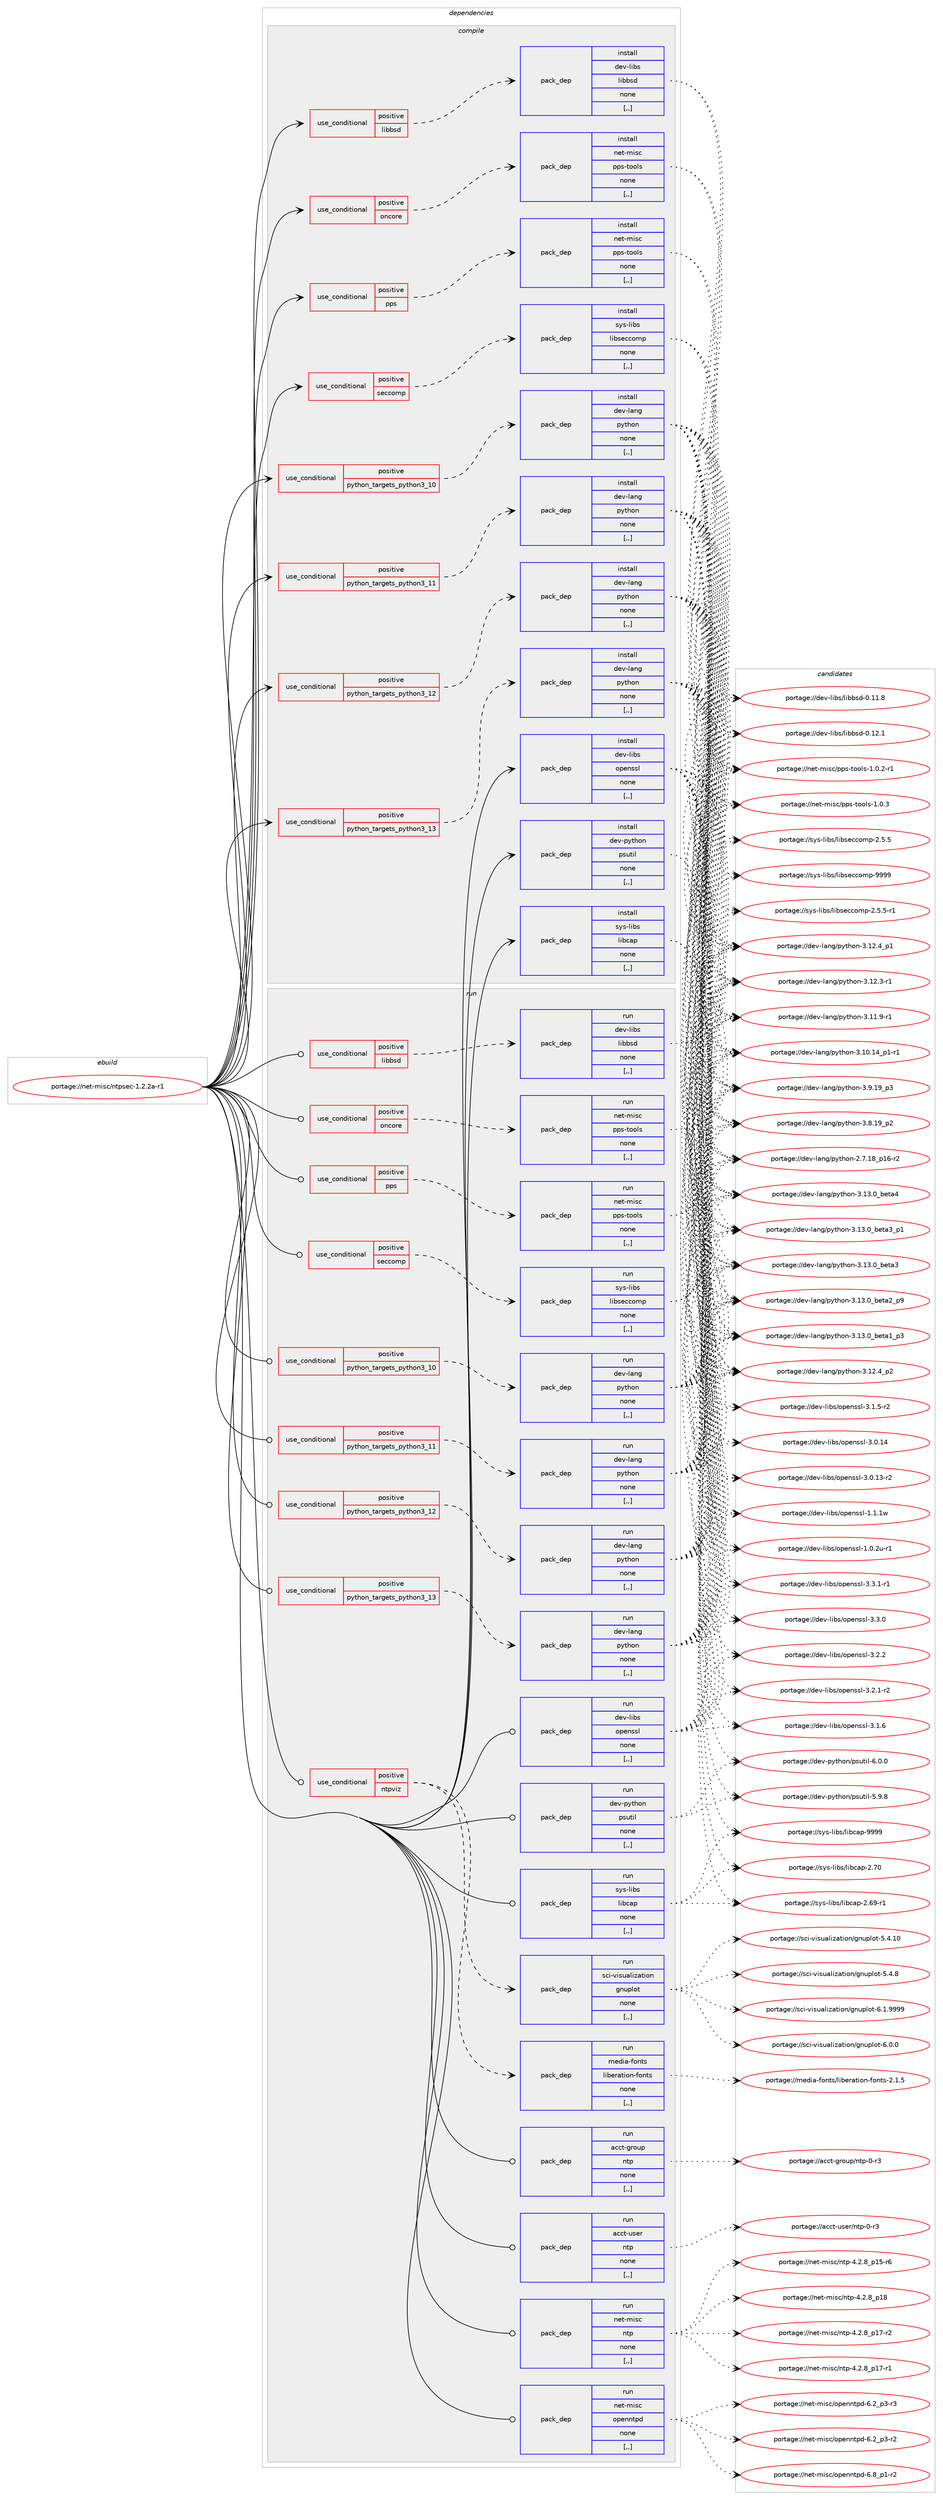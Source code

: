 digraph prolog {

# *************
# Graph options
# *************

newrank=true;
concentrate=true;
compound=true;
graph [rankdir=LR,fontname=Helvetica,fontsize=10,ranksep=1.5];#, ranksep=2.5, nodesep=0.2];
edge  [arrowhead=vee];
node  [fontname=Helvetica,fontsize=10];

# **********
# The ebuild
# **********

subgraph cluster_leftcol {
color=gray;
label=<<i>ebuild</i>>;
id [label="portage://net-misc/ntpsec-1.2.2a-r1", color=red, width=4, href="../net-misc/ntpsec-1.2.2a-r1.svg"];
}

# ****************
# The dependencies
# ****************

subgraph cluster_midcol {
color=gray;
label=<<i>dependencies</i>>;
subgraph cluster_compile {
fillcolor="#eeeeee";
style=filled;
label=<<i>compile</i>>;
subgraph cond98258 {
dependency373204 [label=<<TABLE BORDER="0" CELLBORDER="1" CELLSPACING="0" CELLPADDING="4"><TR><TD ROWSPAN="3" CELLPADDING="10">use_conditional</TD></TR><TR><TD>positive</TD></TR><TR><TD>libbsd</TD></TR></TABLE>>, shape=none, color=red];
subgraph pack272270 {
dependency373205 [label=<<TABLE BORDER="0" CELLBORDER="1" CELLSPACING="0" CELLPADDING="4" WIDTH="220"><TR><TD ROWSPAN="6" CELLPADDING="30">pack_dep</TD></TR><TR><TD WIDTH="110">install</TD></TR><TR><TD>dev-libs</TD></TR><TR><TD>libbsd</TD></TR><TR><TD>none</TD></TR><TR><TD>[,,]</TD></TR></TABLE>>, shape=none, color=blue];
}
dependency373204:e -> dependency373205:w [weight=20,style="dashed",arrowhead="vee"];
}
id:e -> dependency373204:w [weight=20,style="solid",arrowhead="vee"];
subgraph cond98259 {
dependency373206 [label=<<TABLE BORDER="0" CELLBORDER="1" CELLSPACING="0" CELLPADDING="4"><TR><TD ROWSPAN="3" CELLPADDING="10">use_conditional</TD></TR><TR><TD>positive</TD></TR><TR><TD>oncore</TD></TR></TABLE>>, shape=none, color=red];
subgraph pack272271 {
dependency373207 [label=<<TABLE BORDER="0" CELLBORDER="1" CELLSPACING="0" CELLPADDING="4" WIDTH="220"><TR><TD ROWSPAN="6" CELLPADDING="30">pack_dep</TD></TR><TR><TD WIDTH="110">install</TD></TR><TR><TD>net-misc</TD></TR><TR><TD>pps-tools</TD></TR><TR><TD>none</TD></TR><TR><TD>[,,]</TD></TR></TABLE>>, shape=none, color=blue];
}
dependency373206:e -> dependency373207:w [weight=20,style="dashed",arrowhead="vee"];
}
id:e -> dependency373206:w [weight=20,style="solid",arrowhead="vee"];
subgraph cond98260 {
dependency373208 [label=<<TABLE BORDER="0" CELLBORDER="1" CELLSPACING="0" CELLPADDING="4"><TR><TD ROWSPAN="3" CELLPADDING="10">use_conditional</TD></TR><TR><TD>positive</TD></TR><TR><TD>pps</TD></TR></TABLE>>, shape=none, color=red];
subgraph pack272272 {
dependency373209 [label=<<TABLE BORDER="0" CELLBORDER="1" CELLSPACING="0" CELLPADDING="4" WIDTH="220"><TR><TD ROWSPAN="6" CELLPADDING="30">pack_dep</TD></TR><TR><TD WIDTH="110">install</TD></TR><TR><TD>net-misc</TD></TR><TR><TD>pps-tools</TD></TR><TR><TD>none</TD></TR><TR><TD>[,,]</TD></TR></TABLE>>, shape=none, color=blue];
}
dependency373208:e -> dependency373209:w [weight=20,style="dashed",arrowhead="vee"];
}
id:e -> dependency373208:w [weight=20,style="solid",arrowhead="vee"];
subgraph cond98261 {
dependency373210 [label=<<TABLE BORDER="0" CELLBORDER="1" CELLSPACING="0" CELLPADDING="4"><TR><TD ROWSPAN="3" CELLPADDING="10">use_conditional</TD></TR><TR><TD>positive</TD></TR><TR><TD>python_targets_python3_10</TD></TR></TABLE>>, shape=none, color=red];
subgraph pack272273 {
dependency373211 [label=<<TABLE BORDER="0" CELLBORDER="1" CELLSPACING="0" CELLPADDING="4" WIDTH="220"><TR><TD ROWSPAN="6" CELLPADDING="30">pack_dep</TD></TR><TR><TD WIDTH="110">install</TD></TR><TR><TD>dev-lang</TD></TR><TR><TD>python</TD></TR><TR><TD>none</TD></TR><TR><TD>[,,]</TD></TR></TABLE>>, shape=none, color=blue];
}
dependency373210:e -> dependency373211:w [weight=20,style="dashed",arrowhead="vee"];
}
id:e -> dependency373210:w [weight=20,style="solid",arrowhead="vee"];
subgraph cond98262 {
dependency373212 [label=<<TABLE BORDER="0" CELLBORDER="1" CELLSPACING="0" CELLPADDING="4"><TR><TD ROWSPAN="3" CELLPADDING="10">use_conditional</TD></TR><TR><TD>positive</TD></TR><TR><TD>python_targets_python3_11</TD></TR></TABLE>>, shape=none, color=red];
subgraph pack272274 {
dependency373213 [label=<<TABLE BORDER="0" CELLBORDER="1" CELLSPACING="0" CELLPADDING="4" WIDTH="220"><TR><TD ROWSPAN="6" CELLPADDING="30">pack_dep</TD></TR><TR><TD WIDTH="110">install</TD></TR><TR><TD>dev-lang</TD></TR><TR><TD>python</TD></TR><TR><TD>none</TD></TR><TR><TD>[,,]</TD></TR></TABLE>>, shape=none, color=blue];
}
dependency373212:e -> dependency373213:w [weight=20,style="dashed",arrowhead="vee"];
}
id:e -> dependency373212:w [weight=20,style="solid",arrowhead="vee"];
subgraph cond98263 {
dependency373214 [label=<<TABLE BORDER="0" CELLBORDER="1" CELLSPACING="0" CELLPADDING="4"><TR><TD ROWSPAN="3" CELLPADDING="10">use_conditional</TD></TR><TR><TD>positive</TD></TR><TR><TD>python_targets_python3_12</TD></TR></TABLE>>, shape=none, color=red];
subgraph pack272275 {
dependency373215 [label=<<TABLE BORDER="0" CELLBORDER="1" CELLSPACING="0" CELLPADDING="4" WIDTH="220"><TR><TD ROWSPAN="6" CELLPADDING="30">pack_dep</TD></TR><TR><TD WIDTH="110">install</TD></TR><TR><TD>dev-lang</TD></TR><TR><TD>python</TD></TR><TR><TD>none</TD></TR><TR><TD>[,,]</TD></TR></TABLE>>, shape=none, color=blue];
}
dependency373214:e -> dependency373215:w [weight=20,style="dashed",arrowhead="vee"];
}
id:e -> dependency373214:w [weight=20,style="solid",arrowhead="vee"];
subgraph cond98264 {
dependency373216 [label=<<TABLE BORDER="0" CELLBORDER="1" CELLSPACING="0" CELLPADDING="4"><TR><TD ROWSPAN="3" CELLPADDING="10">use_conditional</TD></TR><TR><TD>positive</TD></TR><TR><TD>python_targets_python3_13</TD></TR></TABLE>>, shape=none, color=red];
subgraph pack272276 {
dependency373217 [label=<<TABLE BORDER="0" CELLBORDER="1" CELLSPACING="0" CELLPADDING="4" WIDTH="220"><TR><TD ROWSPAN="6" CELLPADDING="30">pack_dep</TD></TR><TR><TD WIDTH="110">install</TD></TR><TR><TD>dev-lang</TD></TR><TR><TD>python</TD></TR><TR><TD>none</TD></TR><TR><TD>[,,]</TD></TR></TABLE>>, shape=none, color=blue];
}
dependency373216:e -> dependency373217:w [weight=20,style="dashed",arrowhead="vee"];
}
id:e -> dependency373216:w [weight=20,style="solid",arrowhead="vee"];
subgraph cond98265 {
dependency373218 [label=<<TABLE BORDER="0" CELLBORDER="1" CELLSPACING="0" CELLPADDING="4"><TR><TD ROWSPAN="3" CELLPADDING="10">use_conditional</TD></TR><TR><TD>positive</TD></TR><TR><TD>seccomp</TD></TR></TABLE>>, shape=none, color=red];
subgraph pack272277 {
dependency373219 [label=<<TABLE BORDER="0" CELLBORDER="1" CELLSPACING="0" CELLPADDING="4" WIDTH="220"><TR><TD ROWSPAN="6" CELLPADDING="30">pack_dep</TD></TR><TR><TD WIDTH="110">install</TD></TR><TR><TD>sys-libs</TD></TR><TR><TD>libseccomp</TD></TR><TR><TD>none</TD></TR><TR><TD>[,,]</TD></TR></TABLE>>, shape=none, color=blue];
}
dependency373218:e -> dependency373219:w [weight=20,style="dashed",arrowhead="vee"];
}
id:e -> dependency373218:w [weight=20,style="solid",arrowhead="vee"];
subgraph pack272278 {
dependency373220 [label=<<TABLE BORDER="0" CELLBORDER="1" CELLSPACING="0" CELLPADDING="4" WIDTH="220"><TR><TD ROWSPAN="6" CELLPADDING="30">pack_dep</TD></TR><TR><TD WIDTH="110">install</TD></TR><TR><TD>dev-libs</TD></TR><TR><TD>openssl</TD></TR><TR><TD>none</TD></TR><TR><TD>[,,]</TD></TR></TABLE>>, shape=none, color=blue];
}
id:e -> dependency373220:w [weight=20,style="solid",arrowhead="vee"];
subgraph pack272279 {
dependency373221 [label=<<TABLE BORDER="0" CELLBORDER="1" CELLSPACING="0" CELLPADDING="4" WIDTH="220"><TR><TD ROWSPAN="6" CELLPADDING="30">pack_dep</TD></TR><TR><TD WIDTH="110">install</TD></TR><TR><TD>dev-python</TD></TR><TR><TD>psutil</TD></TR><TR><TD>none</TD></TR><TR><TD>[,,]</TD></TR></TABLE>>, shape=none, color=blue];
}
id:e -> dependency373221:w [weight=20,style="solid",arrowhead="vee"];
subgraph pack272280 {
dependency373222 [label=<<TABLE BORDER="0" CELLBORDER="1" CELLSPACING="0" CELLPADDING="4" WIDTH="220"><TR><TD ROWSPAN="6" CELLPADDING="30">pack_dep</TD></TR><TR><TD WIDTH="110">install</TD></TR><TR><TD>sys-libs</TD></TR><TR><TD>libcap</TD></TR><TR><TD>none</TD></TR><TR><TD>[,,]</TD></TR></TABLE>>, shape=none, color=blue];
}
id:e -> dependency373222:w [weight=20,style="solid",arrowhead="vee"];
}
subgraph cluster_compileandrun {
fillcolor="#eeeeee";
style=filled;
label=<<i>compile and run</i>>;
}
subgraph cluster_run {
fillcolor="#eeeeee";
style=filled;
label=<<i>run</i>>;
subgraph cond98266 {
dependency373223 [label=<<TABLE BORDER="0" CELLBORDER="1" CELLSPACING="0" CELLPADDING="4"><TR><TD ROWSPAN="3" CELLPADDING="10">use_conditional</TD></TR><TR><TD>positive</TD></TR><TR><TD>libbsd</TD></TR></TABLE>>, shape=none, color=red];
subgraph pack272281 {
dependency373224 [label=<<TABLE BORDER="0" CELLBORDER="1" CELLSPACING="0" CELLPADDING="4" WIDTH="220"><TR><TD ROWSPAN="6" CELLPADDING="30">pack_dep</TD></TR><TR><TD WIDTH="110">run</TD></TR><TR><TD>dev-libs</TD></TR><TR><TD>libbsd</TD></TR><TR><TD>none</TD></TR><TR><TD>[,,]</TD></TR></TABLE>>, shape=none, color=blue];
}
dependency373223:e -> dependency373224:w [weight=20,style="dashed",arrowhead="vee"];
}
id:e -> dependency373223:w [weight=20,style="solid",arrowhead="odot"];
subgraph cond98267 {
dependency373225 [label=<<TABLE BORDER="0" CELLBORDER="1" CELLSPACING="0" CELLPADDING="4"><TR><TD ROWSPAN="3" CELLPADDING="10">use_conditional</TD></TR><TR><TD>positive</TD></TR><TR><TD>ntpviz</TD></TR></TABLE>>, shape=none, color=red];
subgraph pack272282 {
dependency373226 [label=<<TABLE BORDER="0" CELLBORDER="1" CELLSPACING="0" CELLPADDING="4" WIDTH="220"><TR><TD ROWSPAN="6" CELLPADDING="30">pack_dep</TD></TR><TR><TD WIDTH="110">run</TD></TR><TR><TD>media-fonts</TD></TR><TR><TD>liberation-fonts</TD></TR><TR><TD>none</TD></TR><TR><TD>[,,]</TD></TR></TABLE>>, shape=none, color=blue];
}
dependency373225:e -> dependency373226:w [weight=20,style="dashed",arrowhead="vee"];
subgraph pack272283 {
dependency373227 [label=<<TABLE BORDER="0" CELLBORDER="1" CELLSPACING="0" CELLPADDING="4" WIDTH="220"><TR><TD ROWSPAN="6" CELLPADDING="30">pack_dep</TD></TR><TR><TD WIDTH="110">run</TD></TR><TR><TD>sci-visualization</TD></TR><TR><TD>gnuplot</TD></TR><TR><TD>none</TD></TR><TR><TD>[,,]</TD></TR></TABLE>>, shape=none, color=blue];
}
dependency373225:e -> dependency373227:w [weight=20,style="dashed",arrowhead="vee"];
}
id:e -> dependency373225:w [weight=20,style="solid",arrowhead="odot"];
subgraph cond98268 {
dependency373228 [label=<<TABLE BORDER="0" CELLBORDER="1" CELLSPACING="0" CELLPADDING="4"><TR><TD ROWSPAN="3" CELLPADDING="10">use_conditional</TD></TR><TR><TD>positive</TD></TR><TR><TD>oncore</TD></TR></TABLE>>, shape=none, color=red];
subgraph pack272284 {
dependency373229 [label=<<TABLE BORDER="0" CELLBORDER="1" CELLSPACING="0" CELLPADDING="4" WIDTH="220"><TR><TD ROWSPAN="6" CELLPADDING="30">pack_dep</TD></TR><TR><TD WIDTH="110">run</TD></TR><TR><TD>net-misc</TD></TR><TR><TD>pps-tools</TD></TR><TR><TD>none</TD></TR><TR><TD>[,,]</TD></TR></TABLE>>, shape=none, color=blue];
}
dependency373228:e -> dependency373229:w [weight=20,style="dashed",arrowhead="vee"];
}
id:e -> dependency373228:w [weight=20,style="solid",arrowhead="odot"];
subgraph cond98269 {
dependency373230 [label=<<TABLE BORDER="0" CELLBORDER="1" CELLSPACING="0" CELLPADDING="4"><TR><TD ROWSPAN="3" CELLPADDING="10">use_conditional</TD></TR><TR><TD>positive</TD></TR><TR><TD>pps</TD></TR></TABLE>>, shape=none, color=red];
subgraph pack272285 {
dependency373231 [label=<<TABLE BORDER="0" CELLBORDER="1" CELLSPACING="0" CELLPADDING="4" WIDTH="220"><TR><TD ROWSPAN="6" CELLPADDING="30">pack_dep</TD></TR><TR><TD WIDTH="110">run</TD></TR><TR><TD>net-misc</TD></TR><TR><TD>pps-tools</TD></TR><TR><TD>none</TD></TR><TR><TD>[,,]</TD></TR></TABLE>>, shape=none, color=blue];
}
dependency373230:e -> dependency373231:w [weight=20,style="dashed",arrowhead="vee"];
}
id:e -> dependency373230:w [weight=20,style="solid",arrowhead="odot"];
subgraph cond98270 {
dependency373232 [label=<<TABLE BORDER="0" CELLBORDER="1" CELLSPACING="0" CELLPADDING="4"><TR><TD ROWSPAN="3" CELLPADDING="10">use_conditional</TD></TR><TR><TD>positive</TD></TR><TR><TD>python_targets_python3_10</TD></TR></TABLE>>, shape=none, color=red];
subgraph pack272286 {
dependency373233 [label=<<TABLE BORDER="0" CELLBORDER="1" CELLSPACING="0" CELLPADDING="4" WIDTH="220"><TR><TD ROWSPAN="6" CELLPADDING="30">pack_dep</TD></TR><TR><TD WIDTH="110">run</TD></TR><TR><TD>dev-lang</TD></TR><TR><TD>python</TD></TR><TR><TD>none</TD></TR><TR><TD>[,,]</TD></TR></TABLE>>, shape=none, color=blue];
}
dependency373232:e -> dependency373233:w [weight=20,style="dashed",arrowhead="vee"];
}
id:e -> dependency373232:w [weight=20,style="solid",arrowhead="odot"];
subgraph cond98271 {
dependency373234 [label=<<TABLE BORDER="0" CELLBORDER="1" CELLSPACING="0" CELLPADDING="4"><TR><TD ROWSPAN="3" CELLPADDING="10">use_conditional</TD></TR><TR><TD>positive</TD></TR><TR><TD>python_targets_python3_11</TD></TR></TABLE>>, shape=none, color=red];
subgraph pack272287 {
dependency373235 [label=<<TABLE BORDER="0" CELLBORDER="1" CELLSPACING="0" CELLPADDING="4" WIDTH="220"><TR><TD ROWSPAN="6" CELLPADDING="30">pack_dep</TD></TR><TR><TD WIDTH="110">run</TD></TR><TR><TD>dev-lang</TD></TR><TR><TD>python</TD></TR><TR><TD>none</TD></TR><TR><TD>[,,]</TD></TR></TABLE>>, shape=none, color=blue];
}
dependency373234:e -> dependency373235:w [weight=20,style="dashed",arrowhead="vee"];
}
id:e -> dependency373234:w [weight=20,style="solid",arrowhead="odot"];
subgraph cond98272 {
dependency373236 [label=<<TABLE BORDER="0" CELLBORDER="1" CELLSPACING="0" CELLPADDING="4"><TR><TD ROWSPAN="3" CELLPADDING="10">use_conditional</TD></TR><TR><TD>positive</TD></TR><TR><TD>python_targets_python3_12</TD></TR></TABLE>>, shape=none, color=red];
subgraph pack272288 {
dependency373237 [label=<<TABLE BORDER="0" CELLBORDER="1" CELLSPACING="0" CELLPADDING="4" WIDTH="220"><TR><TD ROWSPAN="6" CELLPADDING="30">pack_dep</TD></TR><TR><TD WIDTH="110">run</TD></TR><TR><TD>dev-lang</TD></TR><TR><TD>python</TD></TR><TR><TD>none</TD></TR><TR><TD>[,,]</TD></TR></TABLE>>, shape=none, color=blue];
}
dependency373236:e -> dependency373237:w [weight=20,style="dashed",arrowhead="vee"];
}
id:e -> dependency373236:w [weight=20,style="solid",arrowhead="odot"];
subgraph cond98273 {
dependency373238 [label=<<TABLE BORDER="0" CELLBORDER="1" CELLSPACING="0" CELLPADDING="4"><TR><TD ROWSPAN="3" CELLPADDING="10">use_conditional</TD></TR><TR><TD>positive</TD></TR><TR><TD>python_targets_python3_13</TD></TR></TABLE>>, shape=none, color=red];
subgraph pack272289 {
dependency373239 [label=<<TABLE BORDER="0" CELLBORDER="1" CELLSPACING="0" CELLPADDING="4" WIDTH="220"><TR><TD ROWSPAN="6" CELLPADDING="30">pack_dep</TD></TR><TR><TD WIDTH="110">run</TD></TR><TR><TD>dev-lang</TD></TR><TR><TD>python</TD></TR><TR><TD>none</TD></TR><TR><TD>[,,]</TD></TR></TABLE>>, shape=none, color=blue];
}
dependency373238:e -> dependency373239:w [weight=20,style="dashed",arrowhead="vee"];
}
id:e -> dependency373238:w [weight=20,style="solid",arrowhead="odot"];
subgraph cond98274 {
dependency373240 [label=<<TABLE BORDER="0" CELLBORDER="1" CELLSPACING="0" CELLPADDING="4"><TR><TD ROWSPAN="3" CELLPADDING="10">use_conditional</TD></TR><TR><TD>positive</TD></TR><TR><TD>seccomp</TD></TR></TABLE>>, shape=none, color=red];
subgraph pack272290 {
dependency373241 [label=<<TABLE BORDER="0" CELLBORDER="1" CELLSPACING="0" CELLPADDING="4" WIDTH="220"><TR><TD ROWSPAN="6" CELLPADDING="30">pack_dep</TD></TR><TR><TD WIDTH="110">run</TD></TR><TR><TD>sys-libs</TD></TR><TR><TD>libseccomp</TD></TR><TR><TD>none</TD></TR><TR><TD>[,,]</TD></TR></TABLE>>, shape=none, color=blue];
}
dependency373240:e -> dependency373241:w [weight=20,style="dashed",arrowhead="vee"];
}
id:e -> dependency373240:w [weight=20,style="solid",arrowhead="odot"];
subgraph pack272291 {
dependency373242 [label=<<TABLE BORDER="0" CELLBORDER="1" CELLSPACING="0" CELLPADDING="4" WIDTH="220"><TR><TD ROWSPAN="6" CELLPADDING="30">pack_dep</TD></TR><TR><TD WIDTH="110">run</TD></TR><TR><TD>acct-group</TD></TR><TR><TD>ntp</TD></TR><TR><TD>none</TD></TR><TR><TD>[,,]</TD></TR></TABLE>>, shape=none, color=blue];
}
id:e -> dependency373242:w [weight=20,style="solid",arrowhead="odot"];
subgraph pack272292 {
dependency373243 [label=<<TABLE BORDER="0" CELLBORDER="1" CELLSPACING="0" CELLPADDING="4" WIDTH="220"><TR><TD ROWSPAN="6" CELLPADDING="30">pack_dep</TD></TR><TR><TD WIDTH="110">run</TD></TR><TR><TD>acct-user</TD></TR><TR><TD>ntp</TD></TR><TR><TD>none</TD></TR><TR><TD>[,,]</TD></TR></TABLE>>, shape=none, color=blue];
}
id:e -> dependency373243:w [weight=20,style="solid",arrowhead="odot"];
subgraph pack272293 {
dependency373244 [label=<<TABLE BORDER="0" CELLBORDER="1" CELLSPACING="0" CELLPADDING="4" WIDTH="220"><TR><TD ROWSPAN="6" CELLPADDING="30">pack_dep</TD></TR><TR><TD WIDTH="110">run</TD></TR><TR><TD>dev-libs</TD></TR><TR><TD>openssl</TD></TR><TR><TD>none</TD></TR><TR><TD>[,,]</TD></TR></TABLE>>, shape=none, color=blue];
}
id:e -> dependency373244:w [weight=20,style="solid",arrowhead="odot"];
subgraph pack272294 {
dependency373245 [label=<<TABLE BORDER="0" CELLBORDER="1" CELLSPACING="0" CELLPADDING="4" WIDTH="220"><TR><TD ROWSPAN="6" CELLPADDING="30">pack_dep</TD></TR><TR><TD WIDTH="110">run</TD></TR><TR><TD>dev-python</TD></TR><TR><TD>psutil</TD></TR><TR><TD>none</TD></TR><TR><TD>[,,]</TD></TR></TABLE>>, shape=none, color=blue];
}
id:e -> dependency373245:w [weight=20,style="solid",arrowhead="odot"];
subgraph pack272295 {
dependency373246 [label=<<TABLE BORDER="0" CELLBORDER="1" CELLSPACING="0" CELLPADDING="4" WIDTH="220"><TR><TD ROWSPAN="6" CELLPADDING="30">pack_dep</TD></TR><TR><TD WIDTH="110">run</TD></TR><TR><TD>sys-libs</TD></TR><TR><TD>libcap</TD></TR><TR><TD>none</TD></TR><TR><TD>[,,]</TD></TR></TABLE>>, shape=none, color=blue];
}
id:e -> dependency373246:w [weight=20,style="solid",arrowhead="odot"];
subgraph pack272296 {
dependency373247 [label=<<TABLE BORDER="0" CELLBORDER="1" CELLSPACING="0" CELLPADDING="4" WIDTH="220"><TR><TD ROWSPAN="6" CELLPADDING="30">pack_dep</TD></TR><TR><TD WIDTH="110">run</TD></TR><TR><TD>net-misc</TD></TR><TR><TD>ntp</TD></TR><TR><TD>none</TD></TR><TR><TD>[,,]</TD></TR></TABLE>>, shape=none, color=blue];
}
id:e -> dependency373247:w [weight=20,style="solid",arrowhead="odot"];
subgraph pack272297 {
dependency373248 [label=<<TABLE BORDER="0" CELLBORDER="1" CELLSPACING="0" CELLPADDING="4" WIDTH="220"><TR><TD ROWSPAN="6" CELLPADDING="30">pack_dep</TD></TR><TR><TD WIDTH="110">run</TD></TR><TR><TD>net-misc</TD></TR><TR><TD>openntpd</TD></TR><TR><TD>none</TD></TR><TR><TD>[,,]</TD></TR></TABLE>>, shape=none, color=blue];
}
id:e -> dependency373248:w [weight=20,style="solid",arrowhead="odot"];
}
}

# **************
# The candidates
# **************

subgraph cluster_choices {
rank=same;
color=gray;
label=<<i>candidates</i>>;

subgraph choice272270 {
color=black;
nodesep=1;
choice100101118451081059811547108105989811510045484649504649 [label="portage://dev-libs/libbsd-0.12.1", color=red, width=4,href="../dev-libs/libbsd-0.12.1.svg"];
choice100101118451081059811547108105989811510045484649494656 [label="portage://dev-libs/libbsd-0.11.8", color=red, width=4,href="../dev-libs/libbsd-0.11.8.svg"];
dependency373205:e -> choice100101118451081059811547108105989811510045484649504649:w [style=dotted,weight="100"];
dependency373205:e -> choice100101118451081059811547108105989811510045484649494656:w [style=dotted,weight="100"];
}
subgraph choice272271 {
color=black;
nodesep=1;
choice11010111645109105115994711211211545116111111108115454946484651 [label="portage://net-misc/pps-tools-1.0.3", color=red, width=4,href="../net-misc/pps-tools-1.0.3.svg"];
choice110101116451091051159947112112115451161111111081154549464846504511449 [label="portage://net-misc/pps-tools-1.0.2-r1", color=red, width=4,href="../net-misc/pps-tools-1.0.2-r1.svg"];
dependency373207:e -> choice11010111645109105115994711211211545116111111108115454946484651:w [style=dotted,weight="100"];
dependency373207:e -> choice110101116451091051159947112112115451161111111081154549464846504511449:w [style=dotted,weight="100"];
}
subgraph choice272272 {
color=black;
nodesep=1;
choice11010111645109105115994711211211545116111111108115454946484651 [label="portage://net-misc/pps-tools-1.0.3", color=red, width=4,href="../net-misc/pps-tools-1.0.3.svg"];
choice110101116451091051159947112112115451161111111081154549464846504511449 [label="portage://net-misc/pps-tools-1.0.2-r1", color=red, width=4,href="../net-misc/pps-tools-1.0.2-r1.svg"];
dependency373209:e -> choice11010111645109105115994711211211545116111111108115454946484651:w [style=dotted,weight="100"];
dependency373209:e -> choice110101116451091051159947112112115451161111111081154549464846504511449:w [style=dotted,weight="100"];
}
subgraph choice272273 {
color=black;
nodesep=1;
choice1001011184510897110103471121211161041111104551464951464895981011169752 [label="portage://dev-lang/python-3.13.0_beta4", color=red, width=4,href="../dev-lang/python-3.13.0_beta4.svg"];
choice10010111845108971101034711212111610411111045514649514648959810111697519511249 [label="portage://dev-lang/python-3.13.0_beta3_p1", color=red, width=4,href="../dev-lang/python-3.13.0_beta3_p1.svg"];
choice1001011184510897110103471121211161041111104551464951464895981011169751 [label="portage://dev-lang/python-3.13.0_beta3", color=red, width=4,href="../dev-lang/python-3.13.0_beta3.svg"];
choice10010111845108971101034711212111610411111045514649514648959810111697509511257 [label="portage://dev-lang/python-3.13.0_beta2_p9", color=red, width=4,href="../dev-lang/python-3.13.0_beta2_p9.svg"];
choice10010111845108971101034711212111610411111045514649514648959810111697499511251 [label="portage://dev-lang/python-3.13.0_beta1_p3", color=red, width=4,href="../dev-lang/python-3.13.0_beta1_p3.svg"];
choice100101118451089711010347112121116104111110455146495046529511250 [label="portage://dev-lang/python-3.12.4_p2", color=red, width=4,href="../dev-lang/python-3.12.4_p2.svg"];
choice100101118451089711010347112121116104111110455146495046529511249 [label="portage://dev-lang/python-3.12.4_p1", color=red, width=4,href="../dev-lang/python-3.12.4_p1.svg"];
choice100101118451089711010347112121116104111110455146495046514511449 [label="portage://dev-lang/python-3.12.3-r1", color=red, width=4,href="../dev-lang/python-3.12.3-r1.svg"];
choice100101118451089711010347112121116104111110455146494946574511449 [label="portage://dev-lang/python-3.11.9-r1", color=red, width=4,href="../dev-lang/python-3.11.9-r1.svg"];
choice100101118451089711010347112121116104111110455146494846495295112494511449 [label="portage://dev-lang/python-3.10.14_p1-r1", color=red, width=4,href="../dev-lang/python-3.10.14_p1-r1.svg"];
choice100101118451089711010347112121116104111110455146574649579511251 [label="portage://dev-lang/python-3.9.19_p3", color=red, width=4,href="../dev-lang/python-3.9.19_p3.svg"];
choice100101118451089711010347112121116104111110455146564649579511250 [label="portage://dev-lang/python-3.8.19_p2", color=red, width=4,href="../dev-lang/python-3.8.19_p2.svg"];
choice100101118451089711010347112121116104111110455046554649569511249544511450 [label="portage://dev-lang/python-2.7.18_p16-r2", color=red, width=4,href="../dev-lang/python-2.7.18_p16-r2.svg"];
dependency373211:e -> choice1001011184510897110103471121211161041111104551464951464895981011169752:w [style=dotted,weight="100"];
dependency373211:e -> choice10010111845108971101034711212111610411111045514649514648959810111697519511249:w [style=dotted,weight="100"];
dependency373211:e -> choice1001011184510897110103471121211161041111104551464951464895981011169751:w [style=dotted,weight="100"];
dependency373211:e -> choice10010111845108971101034711212111610411111045514649514648959810111697509511257:w [style=dotted,weight="100"];
dependency373211:e -> choice10010111845108971101034711212111610411111045514649514648959810111697499511251:w [style=dotted,weight="100"];
dependency373211:e -> choice100101118451089711010347112121116104111110455146495046529511250:w [style=dotted,weight="100"];
dependency373211:e -> choice100101118451089711010347112121116104111110455146495046529511249:w [style=dotted,weight="100"];
dependency373211:e -> choice100101118451089711010347112121116104111110455146495046514511449:w [style=dotted,weight="100"];
dependency373211:e -> choice100101118451089711010347112121116104111110455146494946574511449:w [style=dotted,weight="100"];
dependency373211:e -> choice100101118451089711010347112121116104111110455146494846495295112494511449:w [style=dotted,weight="100"];
dependency373211:e -> choice100101118451089711010347112121116104111110455146574649579511251:w [style=dotted,weight="100"];
dependency373211:e -> choice100101118451089711010347112121116104111110455146564649579511250:w [style=dotted,weight="100"];
dependency373211:e -> choice100101118451089711010347112121116104111110455046554649569511249544511450:w [style=dotted,weight="100"];
}
subgraph choice272274 {
color=black;
nodesep=1;
choice1001011184510897110103471121211161041111104551464951464895981011169752 [label="portage://dev-lang/python-3.13.0_beta4", color=red, width=4,href="../dev-lang/python-3.13.0_beta4.svg"];
choice10010111845108971101034711212111610411111045514649514648959810111697519511249 [label="portage://dev-lang/python-3.13.0_beta3_p1", color=red, width=4,href="../dev-lang/python-3.13.0_beta3_p1.svg"];
choice1001011184510897110103471121211161041111104551464951464895981011169751 [label="portage://dev-lang/python-3.13.0_beta3", color=red, width=4,href="../dev-lang/python-3.13.0_beta3.svg"];
choice10010111845108971101034711212111610411111045514649514648959810111697509511257 [label="portage://dev-lang/python-3.13.0_beta2_p9", color=red, width=4,href="../dev-lang/python-3.13.0_beta2_p9.svg"];
choice10010111845108971101034711212111610411111045514649514648959810111697499511251 [label="portage://dev-lang/python-3.13.0_beta1_p3", color=red, width=4,href="../dev-lang/python-3.13.0_beta1_p3.svg"];
choice100101118451089711010347112121116104111110455146495046529511250 [label="portage://dev-lang/python-3.12.4_p2", color=red, width=4,href="../dev-lang/python-3.12.4_p2.svg"];
choice100101118451089711010347112121116104111110455146495046529511249 [label="portage://dev-lang/python-3.12.4_p1", color=red, width=4,href="../dev-lang/python-3.12.4_p1.svg"];
choice100101118451089711010347112121116104111110455146495046514511449 [label="portage://dev-lang/python-3.12.3-r1", color=red, width=4,href="../dev-lang/python-3.12.3-r1.svg"];
choice100101118451089711010347112121116104111110455146494946574511449 [label="portage://dev-lang/python-3.11.9-r1", color=red, width=4,href="../dev-lang/python-3.11.9-r1.svg"];
choice100101118451089711010347112121116104111110455146494846495295112494511449 [label="portage://dev-lang/python-3.10.14_p1-r1", color=red, width=4,href="../dev-lang/python-3.10.14_p1-r1.svg"];
choice100101118451089711010347112121116104111110455146574649579511251 [label="portage://dev-lang/python-3.9.19_p3", color=red, width=4,href="../dev-lang/python-3.9.19_p3.svg"];
choice100101118451089711010347112121116104111110455146564649579511250 [label="portage://dev-lang/python-3.8.19_p2", color=red, width=4,href="../dev-lang/python-3.8.19_p2.svg"];
choice100101118451089711010347112121116104111110455046554649569511249544511450 [label="portage://dev-lang/python-2.7.18_p16-r2", color=red, width=4,href="../dev-lang/python-2.7.18_p16-r2.svg"];
dependency373213:e -> choice1001011184510897110103471121211161041111104551464951464895981011169752:w [style=dotted,weight="100"];
dependency373213:e -> choice10010111845108971101034711212111610411111045514649514648959810111697519511249:w [style=dotted,weight="100"];
dependency373213:e -> choice1001011184510897110103471121211161041111104551464951464895981011169751:w [style=dotted,weight="100"];
dependency373213:e -> choice10010111845108971101034711212111610411111045514649514648959810111697509511257:w [style=dotted,weight="100"];
dependency373213:e -> choice10010111845108971101034711212111610411111045514649514648959810111697499511251:w [style=dotted,weight="100"];
dependency373213:e -> choice100101118451089711010347112121116104111110455146495046529511250:w [style=dotted,weight="100"];
dependency373213:e -> choice100101118451089711010347112121116104111110455146495046529511249:w [style=dotted,weight="100"];
dependency373213:e -> choice100101118451089711010347112121116104111110455146495046514511449:w [style=dotted,weight="100"];
dependency373213:e -> choice100101118451089711010347112121116104111110455146494946574511449:w [style=dotted,weight="100"];
dependency373213:e -> choice100101118451089711010347112121116104111110455146494846495295112494511449:w [style=dotted,weight="100"];
dependency373213:e -> choice100101118451089711010347112121116104111110455146574649579511251:w [style=dotted,weight="100"];
dependency373213:e -> choice100101118451089711010347112121116104111110455146564649579511250:w [style=dotted,weight="100"];
dependency373213:e -> choice100101118451089711010347112121116104111110455046554649569511249544511450:w [style=dotted,weight="100"];
}
subgraph choice272275 {
color=black;
nodesep=1;
choice1001011184510897110103471121211161041111104551464951464895981011169752 [label="portage://dev-lang/python-3.13.0_beta4", color=red, width=4,href="../dev-lang/python-3.13.0_beta4.svg"];
choice10010111845108971101034711212111610411111045514649514648959810111697519511249 [label="portage://dev-lang/python-3.13.0_beta3_p1", color=red, width=4,href="../dev-lang/python-3.13.0_beta3_p1.svg"];
choice1001011184510897110103471121211161041111104551464951464895981011169751 [label="portage://dev-lang/python-3.13.0_beta3", color=red, width=4,href="../dev-lang/python-3.13.0_beta3.svg"];
choice10010111845108971101034711212111610411111045514649514648959810111697509511257 [label="portage://dev-lang/python-3.13.0_beta2_p9", color=red, width=4,href="../dev-lang/python-3.13.0_beta2_p9.svg"];
choice10010111845108971101034711212111610411111045514649514648959810111697499511251 [label="portage://dev-lang/python-3.13.0_beta1_p3", color=red, width=4,href="../dev-lang/python-3.13.0_beta1_p3.svg"];
choice100101118451089711010347112121116104111110455146495046529511250 [label="portage://dev-lang/python-3.12.4_p2", color=red, width=4,href="../dev-lang/python-3.12.4_p2.svg"];
choice100101118451089711010347112121116104111110455146495046529511249 [label="portage://dev-lang/python-3.12.4_p1", color=red, width=4,href="../dev-lang/python-3.12.4_p1.svg"];
choice100101118451089711010347112121116104111110455146495046514511449 [label="portage://dev-lang/python-3.12.3-r1", color=red, width=4,href="../dev-lang/python-3.12.3-r1.svg"];
choice100101118451089711010347112121116104111110455146494946574511449 [label="portage://dev-lang/python-3.11.9-r1", color=red, width=4,href="../dev-lang/python-3.11.9-r1.svg"];
choice100101118451089711010347112121116104111110455146494846495295112494511449 [label="portage://dev-lang/python-3.10.14_p1-r1", color=red, width=4,href="../dev-lang/python-3.10.14_p1-r1.svg"];
choice100101118451089711010347112121116104111110455146574649579511251 [label="portage://dev-lang/python-3.9.19_p3", color=red, width=4,href="../dev-lang/python-3.9.19_p3.svg"];
choice100101118451089711010347112121116104111110455146564649579511250 [label="portage://dev-lang/python-3.8.19_p2", color=red, width=4,href="../dev-lang/python-3.8.19_p2.svg"];
choice100101118451089711010347112121116104111110455046554649569511249544511450 [label="portage://dev-lang/python-2.7.18_p16-r2", color=red, width=4,href="../dev-lang/python-2.7.18_p16-r2.svg"];
dependency373215:e -> choice1001011184510897110103471121211161041111104551464951464895981011169752:w [style=dotted,weight="100"];
dependency373215:e -> choice10010111845108971101034711212111610411111045514649514648959810111697519511249:w [style=dotted,weight="100"];
dependency373215:e -> choice1001011184510897110103471121211161041111104551464951464895981011169751:w [style=dotted,weight="100"];
dependency373215:e -> choice10010111845108971101034711212111610411111045514649514648959810111697509511257:w [style=dotted,weight="100"];
dependency373215:e -> choice10010111845108971101034711212111610411111045514649514648959810111697499511251:w [style=dotted,weight="100"];
dependency373215:e -> choice100101118451089711010347112121116104111110455146495046529511250:w [style=dotted,weight="100"];
dependency373215:e -> choice100101118451089711010347112121116104111110455146495046529511249:w [style=dotted,weight="100"];
dependency373215:e -> choice100101118451089711010347112121116104111110455146495046514511449:w [style=dotted,weight="100"];
dependency373215:e -> choice100101118451089711010347112121116104111110455146494946574511449:w [style=dotted,weight="100"];
dependency373215:e -> choice100101118451089711010347112121116104111110455146494846495295112494511449:w [style=dotted,weight="100"];
dependency373215:e -> choice100101118451089711010347112121116104111110455146574649579511251:w [style=dotted,weight="100"];
dependency373215:e -> choice100101118451089711010347112121116104111110455146564649579511250:w [style=dotted,weight="100"];
dependency373215:e -> choice100101118451089711010347112121116104111110455046554649569511249544511450:w [style=dotted,weight="100"];
}
subgraph choice272276 {
color=black;
nodesep=1;
choice1001011184510897110103471121211161041111104551464951464895981011169752 [label="portage://dev-lang/python-3.13.0_beta4", color=red, width=4,href="../dev-lang/python-3.13.0_beta4.svg"];
choice10010111845108971101034711212111610411111045514649514648959810111697519511249 [label="portage://dev-lang/python-3.13.0_beta3_p1", color=red, width=4,href="../dev-lang/python-3.13.0_beta3_p1.svg"];
choice1001011184510897110103471121211161041111104551464951464895981011169751 [label="portage://dev-lang/python-3.13.0_beta3", color=red, width=4,href="../dev-lang/python-3.13.0_beta3.svg"];
choice10010111845108971101034711212111610411111045514649514648959810111697509511257 [label="portage://dev-lang/python-3.13.0_beta2_p9", color=red, width=4,href="../dev-lang/python-3.13.0_beta2_p9.svg"];
choice10010111845108971101034711212111610411111045514649514648959810111697499511251 [label="portage://dev-lang/python-3.13.0_beta1_p3", color=red, width=4,href="../dev-lang/python-3.13.0_beta1_p3.svg"];
choice100101118451089711010347112121116104111110455146495046529511250 [label="portage://dev-lang/python-3.12.4_p2", color=red, width=4,href="../dev-lang/python-3.12.4_p2.svg"];
choice100101118451089711010347112121116104111110455146495046529511249 [label="portage://dev-lang/python-3.12.4_p1", color=red, width=4,href="../dev-lang/python-3.12.4_p1.svg"];
choice100101118451089711010347112121116104111110455146495046514511449 [label="portage://dev-lang/python-3.12.3-r1", color=red, width=4,href="../dev-lang/python-3.12.3-r1.svg"];
choice100101118451089711010347112121116104111110455146494946574511449 [label="portage://dev-lang/python-3.11.9-r1", color=red, width=4,href="../dev-lang/python-3.11.9-r1.svg"];
choice100101118451089711010347112121116104111110455146494846495295112494511449 [label="portage://dev-lang/python-3.10.14_p1-r1", color=red, width=4,href="../dev-lang/python-3.10.14_p1-r1.svg"];
choice100101118451089711010347112121116104111110455146574649579511251 [label="portage://dev-lang/python-3.9.19_p3", color=red, width=4,href="../dev-lang/python-3.9.19_p3.svg"];
choice100101118451089711010347112121116104111110455146564649579511250 [label="portage://dev-lang/python-3.8.19_p2", color=red, width=4,href="../dev-lang/python-3.8.19_p2.svg"];
choice100101118451089711010347112121116104111110455046554649569511249544511450 [label="portage://dev-lang/python-2.7.18_p16-r2", color=red, width=4,href="../dev-lang/python-2.7.18_p16-r2.svg"];
dependency373217:e -> choice1001011184510897110103471121211161041111104551464951464895981011169752:w [style=dotted,weight="100"];
dependency373217:e -> choice10010111845108971101034711212111610411111045514649514648959810111697519511249:w [style=dotted,weight="100"];
dependency373217:e -> choice1001011184510897110103471121211161041111104551464951464895981011169751:w [style=dotted,weight="100"];
dependency373217:e -> choice10010111845108971101034711212111610411111045514649514648959810111697509511257:w [style=dotted,weight="100"];
dependency373217:e -> choice10010111845108971101034711212111610411111045514649514648959810111697499511251:w [style=dotted,weight="100"];
dependency373217:e -> choice100101118451089711010347112121116104111110455146495046529511250:w [style=dotted,weight="100"];
dependency373217:e -> choice100101118451089711010347112121116104111110455146495046529511249:w [style=dotted,weight="100"];
dependency373217:e -> choice100101118451089711010347112121116104111110455146495046514511449:w [style=dotted,weight="100"];
dependency373217:e -> choice100101118451089711010347112121116104111110455146494946574511449:w [style=dotted,weight="100"];
dependency373217:e -> choice100101118451089711010347112121116104111110455146494846495295112494511449:w [style=dotted,weight="100"];
dependency373217:e -> choice100101118451089711010347112121116104111110455146574649579511251:w [style=dotted,weight="100"];
dependency373217:e -> choice100101118451089711010347112121116104111110455146564649579511250:w [style=dotted,weight="100"];
dependency373217:e -> choice100101118451089711010347112121116104111110455046554649569511249544511450:w [style=dotted,weight="100"];
}
subgraph choice272277 {
color=black;
nodesep=1;
choice1151211154510810598115471081059811510199991111091124557575757 [label="portage://sys-libs/libseccomp-9999", color=red, width=4,href="../sys-libs/libseccomp-9999.svg"];
choice1151211154510810598115471081059811510199991111091124550465346534511449 [label="portage://sys-libs/libseccomp-2.5.5-r1", color=red, width=4,href="../sys-libs/libseccomp-2.5.5-r1.svg"];
choice115121115451081059811547108105981151019999111109112455046534653 [label="portage://sys-libs/libseccomp-2.5.5", color=red, width=4,href="../sys-libs/libseccomp-2.5.5.svg"];
dependency373219:e -> choice1151211154510810598115471081059811510199991111091124557575757:w [style=dotted,weight="100"];
dependency373219:e -> choice1151211154510810598115471081059811510199991111091124550465346534511449:w [style=dotted,weight="100"];
dependency373219:e -> choice115121115451081059811547108105981151019999111109112455046534653:w [style=dotted,weight="100"];
}
subgraph choice272278 {
color=black;
nodesep=1;
choice1001011184510810598115471111121011101151151084551465146494511449 [label="portage://dev-libs/openssl-3.3.1-r1", color=red, width=4,href="../dev-libs/openssl-3.3.1-r1.svg"];
choice100101118451081059811547111112101110115115108455146514648 [label="portage://dev-libs/openssl-3.3.0", color=red, width=4,href="../dev-libs/openssl-3.3.0.svg"];
choice100101118451081059811547111112101110115115108455146504650 [label="portage://dev-libs/openssl-3.2.2", color=red, width=4,href="../dev-libs/openssl-3.2.2.svg"];
choice1001011184510810598115471111121011101151151084551465046494511450 [label="portage://dev-libs/openssl-3.2.1-r2", color=red, width=4,href="../dev-libs/openssl-3.2.1-r2.svg"];
choice100101118451081059811547111112101110115115108455146494654 [label="portage://dev-libs/openssl-3.1.6", color=red, width=4,href="../dev-libs/openssl-3.1.6.svg"];
choice1001011184510810598115471111121011101151151084551464946534511450 [label="portage://dev-libs/openssl-3.1.5-r2", color=red, width=4,href="../dev-libs/openssl-3.1.5-r2.svg"];
choice10010111845108105981154711111210111011511510845514648464952 [label="portage://dev-libs/openssl-3.0.14", color=red, width=4,href="../dev-libs/openssl-3.0.14.svg"];
choice100101118451081059811547111112101110115115108455146484649514511450 [label="portage://dev-libs/openssl-3.0.13-r2", color=red, width=4,href="../dev-libs/openssl-3.0.13-r2.svg"];
choice100101118451081059811547111112101110115115108454946494649119 [label="portage://dev-libs/openssl-1.1.1w", color=red, width=4,href="../dev-libs/openssl-1.1.1w.svg"];
choice1001011184510810598115471111121011101151151084549464846501174511449 [label="portage://dev-libs/openssl-1.0.2u-r1", color=red, width=4,href="../dev-libs/openssl-1.0.2u-r1.svg"];
dependency373220:e -> choice1001011184510810598115471111121011101151151084551465146494511449:w [style=dotted,weight="100"];
dependency373220:e -> choice100101118451081059811547111112101110115115108455146514648:w [style=dotted,weight="100"];
dependency373220:e -> choice100101118451081059811547111112101110115115108455146504650:w [style=dotted,weight="100"];
dependency373220:e -> choice1001011184510810598115471111121011101151151084551465046494511450:w [style=dotted,weight="100"];
dependency373220:e -> choice100101118451081059811547111112101110115115108455146494654:w [style=dotted,weight="100"];
dependency373220:e -> choice1001011184510810598115471111121011101151151084551464946534511450:w [style=dotted,weight="100"];
dependency373220:e -> choice10010111845108105981154711111210111011511510845514648464952:w [style=dotted,weight="100"];
dependency373220:e -> choice100101118451081059811547111112101110115115108455146484649514511450:w [style=dotted,weight="100"];
dependency373220:e -> choice100101118451081059811547111112101110115115108454946494649119:w [style=dotted,weight="100"];
dependency373220:e -> choice1001011184510810598115471111121011101151151084549464846501174511449:w [style=dotted,weight="100"];
}
subgraph choice272279 {
color=black;
nodesep=1;
choice1001011184511212111610411111047112115117116105108455446484648 [label="portage://dev-python/psutil-6.0.0", color=red, width=4,href="../dev-python/psutil-6.0.0.svg"];
choice1001011184511212111610411111047112115117116105108455346574656 [label="portage://dev-python/psutil-5.9.8", color=red, width=4,href="../dev-python/psutil-5.9.8.svg"];
dependency373221:e -> choice1001011184511212111610411111047112115117116105108455446484648:w [style=dotted,weight="100"];
dependency373221:e -> choice1001011184511212111610411111047112115117116105108455346574656:w [style=dotted,weight="100"];
}
subgraph choice272280 {
color=black;
nodesep=1;
choice1151211154510810598115471081059899971124557575757 [label="portage://sys-libs/libcap-9999", color=red, width=4,href="../sys-libs/libcap-9999.svg"];
choice1151211154510810598115471081059899971124550465548 [label="portage://sys-libs/libcap-2.70", color=red, width=4,href="../sys-libs/libcap-2.70.svg"];
choice11512111545108105981154710810598999711245504654574511449 [label="portage://sys-libs/libcap-2.69-r1", color=red, width=4,href="../sys-libs/libcap-2.69-r1.svg"];
dependency373222:e -> choice1151211154510810598115471081059899971124557575757:w [style=dotted,weight="100"];
dependency373222:e -> choice1151211154510810598115471081059899971124550465548:w [style=dotted,weight="100"];
dependency373222:e -> choice11512111545108105981154710810598999711245504654574511449:w [style=dotted,weight="100"];
}
subgraph choice272281 {
color=black;
nodesep=1;
choice100101118451081059811547108105989811510045484649504649 [label="portage://dev-libs/libbsd-0.12.1", color=red, width=4,href="../dev-libs/libbsd-0.12.1.svg"];
choice100101118451081059811547108105989811510045484649494656 [label="portage://dev-libs/libbsd-0.11.8", color=red, width=4,href="../dev-libs/libbsd-0.11.8.svg"];
dependency373224:e -> choice100101118451081059811547108105989811510045484649504649:w [style=dotted,weight="100"];
dependency373224:e -> choice100101118451081059811547108105989811510045484649494656:w [style=dotted,weight="100"];
}
subgraph choice272282 {
color=black;
nodesep=1;
choice109101100105974510211111011611547108105981011149711610511111045102111110116115455046494653 [label="portage://media-fonts/liberation-fonts-2.1.5", color=red, width=4,href="../media-fonts/liberation-fonts-2.1.5.svg"];
dependency373226:e -> choice109101100105974510211111011611547108105981011149711610511111045102111110116115455046494653:w [style=dotted,weight="100"];
}
subgraph choice272283 {
color=black;
nodesep=1;
choice1159910545118105115117971081051229711610511111047103110117112108111116455446494657575757 [label="portage://sci-visualization/gnuplot-6.1.9999", color=red, width=4,href="../sci-visualization/gnuplot-6.1.9999.svg"];
choice1159910545118105115117971081051229711610511111047103110117112108111116455446484648 [label="portage://sci-visualization/gnuplot-6.0.0", color=red, width=4,href="../sci-visualization/gnuplot-6.0.0.svg"];
choice115991054511810511511797108105122971161051111104710311011711210811111645534652464948 [label="portage://sci-visualization/gnuplot-5.4.10", color=red, width=4,href="../sci-visualization/gnuplot-5.4.10.svg"];
choice1159910545118105115117971081051229711610511111047103110117112108111116455346524656 [label="portage://sci-visualization/gnuplot-5.4.8", color=red, width=4,href="../sci-visualization/gnuplot-5.4.8.svg"];
dependency373227:e -> choice1159910545118105115117971081051229711610511111047103110117112108111116455446494657575757:w [style=dotted,weight="100"];
dependency373227:e -> choice1159910545118105115117971081051229711610511111047103110117112108111116455446484648:w [style=dotted,weight="100"];
dependency373227:e -> choice115991054511810511511797108105122971161051111104710311011711210811111645534652464948:w [style=dotted,weight="100"];
dependency373227:e -> choice1159910545118105115117971081051229711610511111047103110117112108111116455346524656:w [style=dotted,weight="100"];
}
subgraph choice272284 {
color=black;
nodesep=1;
choice11010111645109105115994711211211545116111111108115454946484651 [label="portage://net-misc/pps-tools-1.0.3", color=red, width=4,href="../net-misc/pps-tools-1.0.3.svg"];
choice110101116451091051159947112112115451161111111081154549464846504511449 [label="portage://net-misc/pps-tools-1.0.2-r1", color=red, width=4,href="../net-misc/pps-tools-1.0.2-r1.svg"];
dependency373229:e -> choice11010111645109105115994711211211545116111111108115454946484651:w [style=dotted,weight="100"];
dependency373229:e -> choice110101116451091051159947112112115451161111111081154549464846504511449:w [style=dotted,weight="100"];
}
subgraph choice272285 {
color=black;
nodesep=1;
choice11010111645109105115994711211211545116111111108115454946484651 [label="portage://net-misc/pps-tools-1.0.3", color=red, width=4,href="../net-misc/pps-tools-1.0.3.svg"];
choice110101116451091051159947112112115451161111111081154549464846504511449 [label="portage://net-misc/pps-tools-1.0.2-r1", color=red, width=4,href="../net-misc/pps-tools-1.0.2-r1.svg"];
dependency373231:e -> choice11010111645109105115994711211211545116111111108115454946484651:w [style=dotted,weight="100"];
dependency373231:e -> choice110101116451091051159947112112115451161111111081154549464846504511449:w [style=dotted,weight="100"];
}
subgraph choice272286 {
color=black;
nodesep=1;
choice1001011184510897110103471121211161041111104551464951464895981011169752 [label="portage://dev-lang/python-3.13.0_beta4", color=red, width=4,href="../dev-lang/python-3.13.0_beta4.svg"];
choice10010111845108971101034711212111610411111045514649514648959810111697519511249 [label="portage://dev-lang/python-3.13.0_beta3_p1", color=red, width=4,href="../dev-lang/python-3.13.0_beta3_p1.svg"];
choice1001011184510897110103471121211161041111104551464951464895981011169751 [label="portage://dev-lang/python-3.13.0_beta3", color=red, width=4,href="../dev-lang/python-3.13.0_beta3.svg"];
choice10010111845108971101034711212111610411111045514649514648959810111697509511257 [label="portage://dev-lang/python-3.13.0_beta2_p9", color=red, width=4,href="../dev-lang/python-3.13.0_beta2_p9.svg"];
choice10010111845108971101034711212111610411111045514649514648959810111697499511251 [label="portage://dev-lang/python-3.13.0_beta1_p3", color=red, width=4,href="../dev-lang/python-3.13.0_beta1_p3.svg"];
choice100101118451089711010347112121116104111110455146495046529511250 [label="portage://dev-lang/python-3.12.4_p2", color=red, width=4,href="../dev-lang/python-3.12.4_p2.svg"];
choice100101118451089711010347112121116104111110455146495046529511249 [label="portage://dev-lang/python-3.12.4_p1", color=red, width=4,href="../dev-lang/python-3.12.4_p1.svg"];
choice100101118451089711010347112121116104111110455146495046514511449 [label="portage://dev-lang/python-3.12.3-r1", color=red, width=4,href="../dev-lang/python-3.12.3-r1.svg"];
choice100101118451089711010347112121116104111110455146494946574511449 [label="portage://dev-lang/python-3.11.9-r1", color=red, width=4,href="../dev-lang/python-3.11.9-r1.svg"];
choice100101118451089711010347112121116104111110455146494846495295112494511449 [label="portage://dev-lang/python-3.10.14_p1-r1", color=red, width=4,href="../dev-lang/python-3.10.14_p1-r1.svg"];
choice100101118451089711010347112121116104111110455146574649579511251 [label="portage://dev-lang/python-3.9.19_p3", color=red, width=4,href="../dev-lang/python-3.9.19_p3.svg"];
choice100101118451089711010347112121116104111110455146564649579511250 [label="portage://dev-lang/python-3.8.19_p2", color=red, width=4,href="../dev-lang/python-3.8.19_p2.svg"];
choice100101118451089711010347112121116104111110455046554649569511249544511450 [label="portage://dev-lang/python-2.7.18_p16-r2", color=red, width=4,href="../dev-lang/python-2.7.18_p16-r2.svg"];
dependency373233:e -> choice1001011184510897110103471121211161041111104551464951464895981011169752:w [style=dotted,weight="100"];
dependency373233:e -> choice10010111845108971101034711212111610411111045514649514648959810111697519511249:w [style=dotted,weight="100"];
dependency373233:e -> choice1001011184510897110103471121211161041111104551464951464895981011169751:w [style=dotted,weight="100"];
dependency373233:e -> choice10010111845108971101034711212111610411111045514649514648959810111697509511257:w [style=dotted,weight="100"];
dependency373233:e -> choice10010111845108971101034711212111610411111045514649514648959810111697499511251:w [style=dotted,weight="100"];
dependency373233:e -> choice100101118451089711010347112121116104111110455146495046529511250:w [style=dotted,weight="100"];
dependency373233:e -> choice100101118451089711010347112121116104111110455146495046529511249:w [style=dotted,weight="100"];
dependency373233:e -> choice100101118451089711010347112121116104111110455146495046514511449:w [style=dotted,weight="100"];
dependency373233:e -> choice100101118451089711010347112121116104111110455146494946574511449:w [style=dotted,weight="100"];
dependency373233:e -> choice100101118451089711010347112121116104111110455146494846495295112494511449:w [style=dotted,weight="100"];
dependency373233:e -> choice100101118451089711010347112121116104111110455146574649579511251:w [style=dotted,weight="100"];
dependency373233:e -> choice100101118451089711010347112121116104111110455146564649579511250:w [style=dotted,weight="100"];
dependency373233:e -> choice100101118451089711010347112121116104111110455046554649569511249544511450:w [style=dotted,weight="100"];
}
subgraph choice272287 {
color=black;
nodesep=1;
choice1001011184510897110103471121211161041111104551464951464895981011169752 [label="portage://dev-lang/python-3.13.0_beta4", color=red, width=4,href="../dev-lang/python-3.13.0_beta4.svg"];
choice10010111845108971101034711212111610411111045514649514648959810111697519511249 [label="portage://dev-lang/python-3.13.0_beta3_p1", color=red, width=4,href="../dev-lang/python-3.13.0_beta3_p1.svg"];
choice1001011184510897110103471121211161041111104551464951464895981011169751 [label="portage://dev-lang/python-3.13.0_beta3", color=red, width=4,href="../dev-lang/python-3.13.0_beta3.svg"];
choice10010111845108971101034711212111610411111045514649514648959810111697509511257 [label="portage://dev-lang/python-3.13.0_beta2_p9", color=red, width=4,href="../dev-lang/python-3.13.0_beta2_p9.svg"];
choice10010111845108971101034711212111610411111045514649514648959810111697499511251 [label="portage://dev-lang/python-3.13.0_beta1_p3", color=red, width=4,href="../dev-lang/python-3.13.0_beta1_p3.svg"];
choice100101118451089711010347112121116104111110455146495046529511250 [label="portage://dev-lang/python-3.12.4_p2", color=red, width=4,href="../dev-lang/python-3.12.4_p2.svg"];
choice100101118451089711010347112121116104111110455146495046529511249 [label="portage://dev-lang/python-3.12.4_p1", color=red, width=4,href="../dev-lang/python-3.12.4_p1.svg"];
choice100101118451089711010347112121116104111110455146495046514511449 [label="portage://dev-lang/python-3.12.3-r1", color=red, width=4,href="../dev-lang/python-3.12.3-r1.svg"];
choice100101118451089711010347112121116104111110455146494946574511449 [label="portage://dev-lang/python-3.11.9-r1", color=red, width=4,href="../dev-lang/python-3.11.9-r1.svg"];
choice100101118451089711010347112121116104111110455146494846495295112494511449 [label="portage://dev-lang/python-3.10.14_p1-r1", color=red, width=4,href="../dev-lang/python-3.10.14_p1-r1.svg"];
choice100101118451089711010347112121116104111110455146574649579511251 [label="portage://dev-lang/python-3.9.19_p3", color=red, width=4,href="../dev-lang/python-3.9.19_p3.svg"];
choice100101118451089711010347112121116104111110455146564649579511250 [label="portage://dev-lang/python-3.8.19_p2", color=red, width=4,href="../dev-lang/python-3.8.19_p2.svg"];
choice100101118451089711010347112121116104111110455046554649569511249544511450 [label="portage://dev-lang/python-2.7.18_p16-r2", color=red, width=4,href="../dev-lang/python-2.7.18_p16-r2.svg"];
dependency373235:e -> choice1001011184510897110103471121211161041111104551464951464895981011169752:w [style=dotted,weight="100"];
dependency373235:e -> choice10010111845108971101034711212111610411111045514649514648959810111697519511249:w [style=dotted,weight="100"];
dependency373235:e -> choice1001011184510897110103471121211161041111104551464951464895981011169751:w [style=dotted,weight="100"];
dependency373235:e -> choice10010111845108971101034711212111610411111045514649514648959810111697509511257:w [style=dotted,weight="100"];
dependency373235:e -> choice10010111845108971101034711212111610411111045514649514648959810111697499511251:w [style=dotted,weight="100"];
dependency373235:e -> choice100101118451089711010347112121116104111110455146495046529511250:w [style=dotted,weight="100"];
dependency373235:e -> choice100101118451089711010347112121116104111110455146495046529511249:w [style=dotted,weight="100"];
dependency373235:e -> choice100101118451089711010347112121116104111110455146495046514511449:w [style=dotted,weight="100"];
dependency373235:e -> choice100101118451089711010347112121116104111110455146494946574511449:w [style=dotted,weight="100"];
dependency373235:e -> choice100101118451089711010347112121116104111110455146494846495295112494511449:w [style=dotted,weight="100"];
dependency373235:e -> choice100101118451089711010347112121116104111110455146574649579511251:w [style=dotted,weight="100"];
dependency373235:e -> choice100101118451089711010347112121116104111110455146564649579511250:w [style=dotted,weight="100"];
dependency373235:e -> choice100101118451089711010347112121116104111110455046554649569511249544511450:w [style=dotted,weight="100"];
}
subgraph choice272288 {
color=black;
nodesep=1;
choice1001011184510897110103471121211161041111104551464951464895981011169752 [label="portage://dev-lang/python-3.13.0_beta4", color=red, width=4,href="../dev-lang/python-3.13.0_beta4.svg"];
choice10010111845108971101034711212111610411111045514649514648959810111697519511249 [label="portage://dev-lang/python-3.13.0_beta3_p1", color=red, width=4,href="../dev-lang/python-3.13.0_beta3_p1.svg"];
choice1001011184510897110103471121211161041111104551464951464895981011169751 [label="portage://dev-lang/python-3.13.0_beta3", color=red, width=4,href="../dev-lang/python-3.13.0_beta3.svg"];
choice10010111845108971101034711212111610411111045514649514648959810111697509511257 [label="portage://dev-lang/python-3.13.0_beta2_p9", color=red, width=4,href="../dev-lang/python-3.13.0_beta2_p9.svg"];
choice10010111845108971101034711212111610411111045514649514648959810111697499511251 [label="portage://dev-lang/python-3.13.0_beta1_p3", color=red, width=4,href="../dev-lang/python-3.13.0_beta1_p3.svg"];
choice100101118451089711010347112121116104111110455146495046529511250 [label="portage://dev-lang/python-3.12.4_p2", color=red, width=4,href="../dev-lang/python-3.12.4_p2.svg"];
choice100101118451089711010347112121116104111110455146495046529511249 [label="portage://dev-lang/python-3.12.4_p1", color=red, width=4,href="../dev-lang/python-3.12.4_p1.svg"];
choice100101118451089711010347112121116104111110455146495046514511449 [label="portage://dev-lang/python-3.12.3-r1", color=red, width=4,href="../dev-lang/python-3.12.3-r1.svg"];
choice100101118451089711010347112121116104111110455146494946574511449 [label="portage://dev-lang/python-3.11.9-r1", color=red, width=4,href="../dev-lang/python-3.11.9-r1.svg"];
choice100101118451089711010347112121116104111110455146494846495295112494511449 [label="portage://dev-lang/python-3.10.14_p1-r1", color=red, width=4,href="../dev-lang/python-3.10.14_p1-r1.svg"];
choice100101118451089711010347112121116104111110455146574649579511251 [label="portage://dev-lang/python-3.9.19_p3", color=red, width=4,href="../dev-lang/python-3.9.19_p3.svg"];
choice100101118451089711010347112121116104111110455146564649579511250 [label="portage://dev-lang/python-3.8.19_p2", color=red, width=4,href="../dev-lang/python-3.8.19_p2.svg"];
choice100101118451089711010347112121116104111110455046554649569511249544511450 [label="portage://dev-lang/python-2.7.18_p16-r2", color=red, width=4,href="../dev-lang/python-2.7.18_p16-r2.svg"];
dependency373237:e -> choice1001011184510897110103471121211161041111104551464951464895981011169752:w [style=dotted,weight="100"];
dependency373237:e -> choice10010111845108971101034711212111610411111045514649514648959810111697519511249:w [style=dotted,weight="100"];
dependency373237:e -> choice1001011184510897110103471121211161041111104551464951464895981011169751:w [style=dotted,weight="100"];
dependency373237:e -> choice10010111845108971101034711212111610411111045514649514648959810111697509511257:w [style=dotted,weight="100"];
dependency373237:e -> choice10010111845108971101034711212111610411111045514649514648959810111697499511251:w [style=dotted,weight="100"];
dependency373237:e -> choice100101118451089711010347112121116104111110455146495046529511250:w [style=dotted,weight="100"];
dependency373237:e -> choice100101118451089711010347112121116104111110455146495046529511249:w [style=dotted,weight="100"];
dependency373237:e -> choice100101118451089711010347112121116104111110455146495046514511449:w [style=dotted,weight="100"];
dependency373237:e -> choice100101118451089711010347112121116104111110455146494946574511449:w [style=dotted,weight="100"];
dependency373237:e -> choice100101118451089711010347112121116104111110455146494846495295112494511449:w [style=dotted,weight="100"];
dependency373237:e -> choice100101118451089711010347112121116104111110455146574649579511251:w [style=dotted,weight="100"];
dependency373237:e -> choice100101118451089711010347112121116104111110455146564649579511250:w [style=dotted,weight="100"];
dependency373237:e -> choice100101118451089711010347112121116104111110455046554649569511249544511450:w [style=dotted,weight="100"];
}
subgraph choice272289 {
color=black;
nodesep=1;
choice1001011184510897110103471121211161041111104551464951464895981011169752 [label="portage://dev-lang/python-3.13.0_beta4", color=red, width=4,href="../dev-lang/python-3.13.0_beta4.svg"];
choice10010111845108971101034711212111610411111045514649514648959810111697519511249 [label="portage://dev-lang/python-3.13.0_beta3_p1", color=red, width=4,href="../dev-lang/python-3.13.0_beta3_p1.svg"];
choice1001011184510897110103471121211161041111104551464951464895981011169751 [label="portage://dev-lang/python-3.13.0_beta3", color=red, width=4,href="../dev-lang/python-3.13.0_beta3.svg"];
choice10010111845108971101034711212111610411111045514649514648959810111697509511257 [label="portage://dev-lang/python-3.13.0_beta2_p9", color=red, width=4,href="../dev-lang/python-3.13.0_beta2_p9.svg"];
choice10010111845108971101034711212111610411111045514649514648959810111697499511251 [label="portage://dev-lang/python-3.13.0_beta1_p3", color=red, width=4,href="../dev-lang/python-3.13.0_beta1_p3.svg"];
choice100101118451089711010347112121116104111110455146495046529511250 [label="portage://dev-lang/python-3.12.4_p2", color=red, width=4,href="../dev-lang/python-3.12.4_p2.svg"];
choice100101118451089711010347112121116104111110455146495046529511249 [label="portage://dev-lang/python-3.12.4_p1", color=red, width=4,href="../dev-lang/python-3.12.4_p1.svg"];
choice100101118451089711010347112121116104111110455146495046514511449 [label="portage://dev-lang/python-3.12.3-r1", color=red, width=4,href="../dev-lang/python-3.12.3-r1.svg"];
choice100101118451089711010347112121116104111110455146494946574511449 [label="portage://dev-lang/python-3.11.9-r1", color=red, width=4,href="../dev-lang/python-3.11.9-r1.svg"];
choice100101118451089711010347112121116104111110455146494846495295112494511449 [label="portage://dev-lang/python-3.10.14_p1-r1", color=red, width=4,href="../dev-lang/python-3.10.14_p1-r1.svg"];
choice100101118451089711010347112121116104111110455146574649579511251 [label="portage://dev-lang/python-3.9.19_p3", color=red, width=4,href="../dev-lang/python-3.9.19_p3.svg"];
choice100101118451089711010347112121116104111110455146564649579511250 [label="portage://dev-lang/python-3.8.19_p2", color=red, width=4,href="../dev-lang/python-3.8.19_p2.svg"];
choice100101118451089711010347112121116104111110455046554649569511249544511450 [label="portage://dev-lang/python-2.7.18_p16-r2", color=red, width=4,href="../dev-lang/python-2.7.18_p16-r2.svg"];
dependency373239:e -> choice1001011184510897110103471121211161041111104551464951464895981011169752:w [style=dotted,weight="100"];
dependency373239:e -> choice10010111845108971101034711212111610411111045514649514648959810111697519511249:w [style=dotted,weight="100"];
dependency373239:e -> choice1001011184510897110103471121211161041111104551464951464895981011169751:w [style=dotted,weight="100"];
dependency373239:e -> choice10010111845108971101034711212111610411111045514649514648959810111697509511257:w [style=dotted,weight="100"];
dependency373239:e -> choice10010111845108971101034711212111610411111045514649514648959810111697499511251:w [style=dotted,weight="100"];
dependency373239:e -> choice100101118451089711010347112121116104111110455146495046529511250:w [style=dotted,weight="100"];
dependency373239:e -> choice100101118451089711010347112121116104111110455146495046529511249:w [style=dotted,weight="100"];
dependency373239:e -> choice100101118451089711010347112121116104111110455146495046514511449:w [style=dotted,weight="100"];
dependency373239:e -> choice100101118451089711010347112121116104111110455146494946574511449:w [style=dotted,weight="100"];
dependency373239:e -> choice100101118451089711010347112121116104111110455146494846495295112494511449:w [style=dotted,weight="100"];
dependency373239:e -> choice100101118451089711010347112121116104111110455146574649579511251:w [style=dotted,weight="100"];
dependency373239:e -> choice100101118451089711010347112121116104111110455146564649579511250:w [style=dotted,weight="100"];
dependency373239:e -> choice100101118451089711010347112121116104111110455046554649569511249544511450:w [style=dotted,weight="100"];
}
subgraph choice272290 {
color=black;
nodesep=1;
choice1151211154510810598115471081059811510199991111091124557575757 [label="portage://sys-libs/libseccomp-9999", color=red, width=4,href="../sys-libs/libseccomp-9999.svg"];
choice1151211154510810598115471081059811510199991111091124550465346534511449 [label="portage://sys-libs/libseccomp-2.5.5-r1", color=red, width=4,href="../sys-libs/libseccomp-2.5.5-r1.svg"];
choice115121115451081059811547108105981151019999111109112455046534653 [label="portage://sys-libs/libseccomp-2.5.5", color=red, width=4,href="../sys-libs/libseccomp-2.5.5.svg"];
dependency373241:e -> choice1151211154510810598115471081059811510199991111091124557575757:w [style=dotted,weight="100"];
dependency373241:e -> choice1151211154510810598115471081059811510199991111091124550465346534511449:w [style=dotted,weight="100"];
dependency373241:e -> choice115121115451081059811547108105981151019999111109112455046534653:w [style=dotted,weight="100"];
}
subgraph choice272291 {
color=black;
nodesep=1;
choice979999116451031141111171124711011611245484511451 [label="portage://acct-group/ntp-0-r3", color=red, width=4,href="../acct-group/ntp-0-r3.svg"];
dependency373242:e -> choice979999116451031141111171124711011611245484511451:w [style=dotted,weight="100"];
}
subgraph choice272292 {
color=black;
nodesep=1;
choice979999116451171151011144711011611245484511451 [label="portage://acct-user/ntp-0-r3", color=red, width=4,href="../acct-user/ntp-0-r3.svg"];
dependency373243:e -> choice979999116451171151011144711011611245484511451:w [style=dotted,weight="100"];
}
subgraph choice272293 {
color=black;
nodesep=1;
choice1001011184510810598115471111121011101151151084551465146494511449 [label="portage://dev-libs/openssl-3.3.1-r1", color=red, width=4,href="../dev-libs/openssl-3.3.1-r1.svg"];
choice100101118451081059811547111112101110115115108455146514648 [label="portage://dev-libs/openssl-3.3.0", color=red, width=4,href="../dev-libs/openssl-3.3.0.svg"];
choice100101118451081059811547111112101110115115108455146504650 [label="portage://dev-libs/openssl-3.2.2", color=red, width=4,href="../dev-libs/openssl-3.2.2.svg"];
choice1001011184510810598115471111121011101151151084551465046494511450 [label="portage://dev-libs/openssl-3.2.1-r2", color=red, width=4,href="../dev-libs/openssl-3.2.1-r2.svg"];
choice100101118451081059811547111112101110115115108455146494654 [label="portage://dev-libs/openssl-3.1.6", color=red, width=4,href="../dev-libs/openssl-3.1.6.svg"];
choice1001011184510810598115471111121011101151151084551464946534511450 [label="portage://dev-libs/openssl-3.1.5-r2", color=red, width=4,href="../dev-libs/openssl-3.1.5-r2.svg"];
choice10010111845108105981154711111210111011511510845514648464952 [label="portage://dev-libs/openssl-3.0.14", color=red, width=4,href="../dev-libs/openssl-3.0.14.svg"];
choice100101118451081059811547111112101110115115108455146484649514511450 [label="portage://dev-libs/openssl-3.0.13-r2", color=red, width=4,href="../dev-libs/openssl-3.0.13-r2.svg"];
choice100101118451081059811547111112101110115115108454946494649119 [label="portage://dev-libs/openssl-1.1.1w", color=red, width=4,href="../dev-libs/openssl-1.1.1w.svg"];
choice1001011184510810598115471111121011101151151084549464846501174511449 [label="portage://dev-libs/openssl-1.0.2u-r1", color=red, width=4,href="../dev-libs/openssl-1.0.2u-r1.svg"];
dependency373244:e -> choice1001011184510810598115471111121011101151151084551465146494511449:w [style=dotted,weight="100"];
dependency373244:e -> choice100101118451081059811547111112101110115115108455146514648:w [style=dotted,weight="100"];
dependency373244:e -> choice100101118451081059811547111112101110115115108455146504650:w [style=dotted,weight="100"];
dependency373244:e -> choice1001011184510810598115471111121011101151151084551465046494511450:w [style=dotted,weight="100"];
dependency373244:e -> choice100101118451081059811547111112101110115115108455146494654:w [style=dotted,weight="100"];
dependency373244:e -> choice1001011184510810598115471111121011101151151084551464946534511450:w [style=dotted,weight="100"];
dependency373244:e -> choice10010111845108105981154711111210111011511510845514648464952:w [style=dotted,weight="100"];
dependency373244:e -> choice100101118451081059811547111112101110115115108455146484649514511450:w [style=dotted,weight="100"];
dependency373244:e -> choice100101118451081059811547111112101110115115108454946494649119:w [style=dotted,weight="100"];
dependency373244:e -> choice1001011184510810598115471111121011101151151084549464846501174511449:w [style=dotted,weight="100"];
}
subgraph choice272294 {
color=black;
nodesep=1;
choice1001011184511212111610411111047112115117116105108455446484648 [label="portage://dev-python/psutil-6.0.0", color=red, width=4,href="../dev-python/psutil-6.0.0.svg"];
choice1001011184511212111610411111047112115117116105108455346574656 [label="portage://dev-python/psutil-5.9.8", color=red, width=4,href="../dev-python/psutil-5.9.8.svg"];
dependency373245:e -> choice1001011184511212111610411111047112115117116105108455446484648:w [style=dotted,weight="100"];
dependency373245:e -> choice1001011184511212111610411111047112115117116105108455346574656:w [style=dotted,weight="100"];
}
subgraph choice272295 {
color=black;
nodesep=1;
choice1151211154510810598115471081059899971124557575757 [label="portage://sys-libs/libcap-9999", color=red, width=4,href="../sys-libs/libcap-9999.svg"];
choice1151211154510810598115471081059899971124550465548 [label="portage://sys-libs/libcap-2.70", color=red, width=4,href="../sys-libs/libcap-2.70.svg"];
choice11512111545108105981154710810598999711245504654574511449 [label="portage://sys-libs/libcap-2.69-r1", color=red, width=4,href="../sys-libs/libcap-2.69-r1.svg"];
dependency373246:e -> choice1151211154510810598115471081059899971124557575757:w [style=dotted,weight="100"];
dependency373246:e -> choice1151211154510810598115471081059899971124550465548:w [style=dotted,weight="100"];
dependency373246:e -> choice11512111545108105981154710810598999711245504654574511449:w [style=dotted,weight="100"];
}
subgraph choice272296 {
color=black;
nodesep=1;
choice110101116451091051159947110116112455246504656951124956 [label="portage://net-misc/ntp-4.2.8_p18", color=red, width=4,href="../net-misc/ntp-4.2.8_p18.svg"];
choice1101011164510910511599471101161124552465046569511249554511450 [label="portage://net-misc/ntp-4.2.8_p17-r2", color=red, width=4,href="../net-misc/ntp-4.2.8_p17-r2.svg"];
choice1101011164510910511599471101161124552465046569511249554511449 [label="portage://net-misc/ntp-4.2.8_p17-r1", color=red, width=4,href="../net-misc/ntp-4.2.8_p17-r1.svg"];
choice1101011164510910511599471101161124552465046569511249534511454 [label="portage://net-misc/ntp-4.2.8_p15-r6", color=red, width=4,href="../net-misc/ntp-4.2.8_p15-r6.svg"];
dependency373247:e -> choice110101116451091051159947110116112455246504656951124956:w [style=dotted,weight="100"];
dependency373247:e -> choice1101011164510910511599471101161124552465046569511249554511450:w [style=dotted,weight="100"];
dependency373247:e -> choice1101011164510910511599471101161124552465046569511249554511449:w [style=dotted,weight="100"];
dependency373247:e -> choice1101011164510910511599471101161124552465046569511249534511454:w [style=dotted,weight="100"];
}
subgraph choice272297 {
color=black;
nodesep=1;
choice1101011164510910511599471111121011101101161121004554465695112494511450 [label="portage://net-misc/openntpd-6.8_p1-r2", color=red, width=4,href="../net-misc/openntpd-6.8_p1-r2.svg"];
choice1101011164510910511599471111121011101101161121004554465095112514511451 [label="portage://net-misc/openntpd-6.2_p3-r3", color=red, width=4,href="../net-misc/openntpd-6.2_p3-r3.svg"];
choice1101011164510910511599471111121011101101161121004554465095112514511450 [label="portage://net-misc/openntpd-6.2_p3-r2", color=red, width=4,href="../net-misc/openntpd-6.2_p3-r2.svg"];
dependency373248:e -> choice1101011164510910511599471111121011101101161121004554465695112494511450:w [style=dotted,weight="100"];
dependency373248:e -> choice1101011164510910511599471111121011101101161121004554465095112514511451:w [style=dotted,weight="100"];
dependency373248:e -> choice1101011164510910511599471111121011101101161121004554465095112514511450:w [style=dotted,weight="100"];
}
}

}
